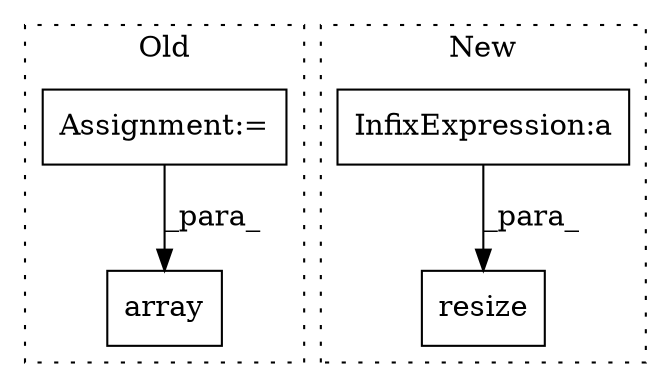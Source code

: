 digraph G {
subgraph cluster0 {
1 [label="array" a="32" s="1633,1663" l="6,1" shape="box"];
3 [label="Assignment:=" a="7" s="1583" l="2" shape="box"];
label = "Old";
style="dotted";
}
subgraph cluster1 {
2 [label="resize" a="32" s="1640,1693" l="7,1" shape="box"];
4 [label="InfixExpression:a" a="27" s="1667" l="3" shape="box"];
label = "New";
style="dotted";
}
3 -> 1 [label="_para_"];
4 -> 2 [label="_para_"];
}